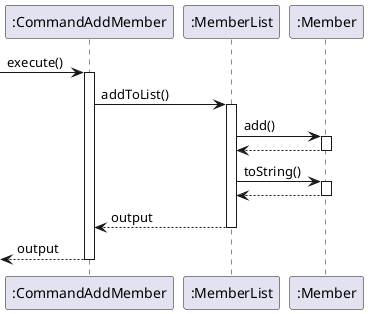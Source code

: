 @startuml
 -> ":CommandAddMember": execute()


activate ":CommandAddMember"
":CommandAddMember" -> ":MemberList" : addToList()
activate ":MemberList"
":MemberList" -> ":Member": add()
activate ":Member"
return
":MemberList" -> ":Member" : toString()
activate ":Member"
return
return output
return output
deactivate ":CommandAddMember"
@enduml